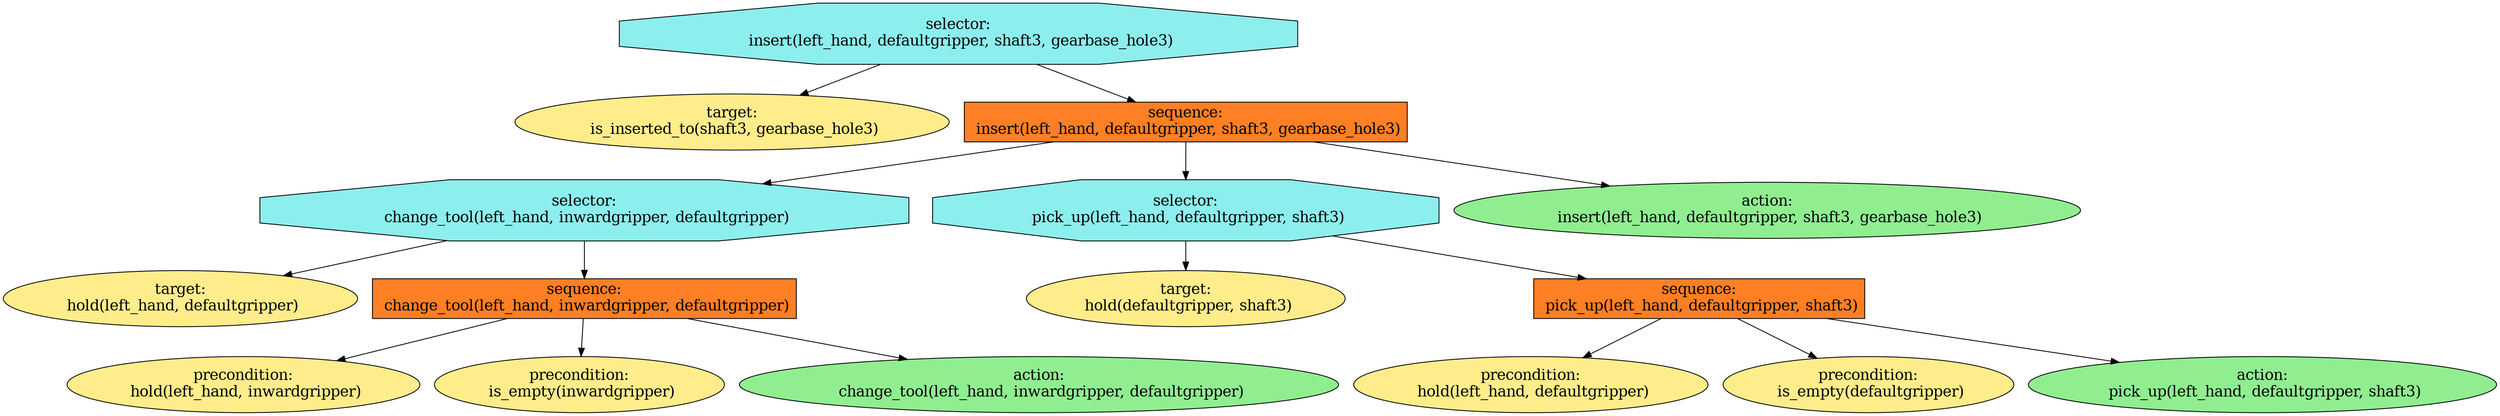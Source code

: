 digraph pastafarianism {
ordering=out;
graph [fontname="times-roman"];
node [fontname="times-roman"];
edge [fontname="times-roman"];
"selector:
 insert(left_hand, defaultgripper, shaft3, gearbase_hole3)" [fillcolor=darkslategray2, fontcolor=black, fontsize=18, label="selector:
 insert(left_hand, defaultgripper, shaft3, gearbase_hole3)", shape=octagon, style=filled];
"target:
 is_inserted_to(shaft3, gearbase_hole3)" [fillcolor=lightgoldenrod1, fontcolor=black, fontsize=18, label="target:
 is_inserted_to(shaft3, gearbase_hole3)", shape=ellipse, style=filled];
"selector:
 insert(left_hand, defaultgripper, shaft3, gearbase_hole3)" -> "target:
 is_inserted_to(shaft3, gearbase_hole3)";
"sequence:
 insert(left_hand, defaultgripper, shaft3, gearbase_hole3)" [fillcolor=chocolate1, fontcolor=black, fontsize=18, label="sequence:
 insert(left_hand, defaultgripper, shaft3, gearbase_hole3)", shape=box, style=filled];
"selector:
 insert(left_hand, defaultgripper, shaft3, gearbase_hole3)" -> "sequence:
 insert(left_hand, defaultgripper, shaft3, gearbase_hole3)";
"selector:
 change_tool(left_hand, inwardgripper, defaultgripper)" [fillcolor=darkslategray2, fontcolor=black, fontsize=18, label="selector:
 change_tool(left_hand, inwardgripper, defaultgripper)", shape=octagon, style=filled];
"sequence:
 insert(left_hand, defaultgripper, shaft3, gearbase_hole3)" -> "selector:
 change_tool(left_hand, inwardgripper, defaultgripper)";
"target:
 hold(left_hand, defaultgripper)" [fillcolor=lightgoldenrod1, fontcolor=black, fontsize=18, label="target:
 hold(left_hand, defaultgripper)", shape=ellipse, style=filled];
"selector:
 change_tool(left_hand, inwardgripper, defaultgripper)" -> "target:
 hold(left_hand, defaultgripper)";
"sequence:
 change_tool(left_hand, inwardgripper, defaultgripper)" [fillcolor=chocolate1, fontcolor=black, fontsize=18, label="sequence:
 change_tool(left_hand, inwardgripper, defaultgripper)", shape=box, style=filled];
"selector:
 change_tool(left_hand, inwardgripper, defaultgripper)" -> "sequence:
 change_tool(left_hand, inwardgripper, defaultgripper)";
"precondition:
 hold(left_hand, inwardgripper)" [fillcolor=lightgoldenrod1, fontcolor=black, fontsize=18, label="precondition:
 hold(left_hand, inwardgripper)", shape=ellipse, style=filled];
"sequence:
 change_tool(left_hand, inwardgripper, defaultgripper)" -> "precondition:
 hold(left_hand, inwardgripper)";
"precondition:
 is_empty(inwardgripper)" [fillcolor=lightgoldenrod1, fontcolor=black, fontsize=18, label="precondition:
 is_empty(inwardgripper)", shape=ellipse, style=filled];
"sequence:
 change_tool(left_hand, inwardgripper, defaultgripper)" -> "precondition:
 is_empty(inwardgripper)";
"action:
 change_tool(left_hand, inwardgripper, defaultgripper)" [fillcolor=lightgreen, fontcolor=black, fontsize=18, label="action:
 change_tool(left_hand, inwardgripper, defaultgripper)", shape=ellipse, style=filled];
"sequence:
 change_tool(left_hand, inwardgripper, defaultgripper)" -> "action:
 change_tool(left_hand, inwardgripper, defaultgripper)";
"selector:
 pick_up(left_hand, defaultgripper, shaft3)" [fillcolor=darkslategray2, fontcolor=black, fontsize=18, label="selector:
 pick_up(left_hand, defaultgripper, shaft3)", shape=octagon, style=filled];
"sequence:
 insert(left_hand, defaultgripper, shaft3, gearbase_hole3)" -> "selector:
 pick_up(left_hand, defaultgripper, shaft3)";
"target:
 hold(defaultgripper, shaft3)" [fillcolor=lightgoldenrod1, fontcolor=black, fontsize=18, label="target:
 hold(defaultgripper, shaft3)", shape=ellipse, style=filled];
"selector:
 pick_up(left_hand, defaultgripper, shaft3)" -> "target:
 hold(defaultgripper, shaft3)";
"sequence:
 pick_up(left_hand, defaultgripper, shaft3)" [fillcolor=chocolate1, fontcolor=black, fontsize=18, label="sequence:
 pick_up(left_hand, defaultgripper, shaft3)", shape=box, style=filled];
"selector:
 pick_up(left_hand, defaultgripper, shaft3)" -> "sequence:
 pick_up(left_hand, defaultgripper, shaft3)";
"precondition:
 hold(left_hand, defaultgripper)" [fillcolor=lightgoldenrod1, fontcolor=black, fontsize=18, label="precondition:
 hold(left_hand, defaultgripper)", shape=ellipse, style=filled];
"sequence:
 pick_up(left_hand, defaultgripper, shaft3)" -> "precondition:
 hold(left_hand, defaultgripper)";
"precondition:
 is_empty(defaultgripper)" [fillcolor=lightgoldenrod1, fontcolor=black, fontsize=18, label="precondition:
 is_empty(defaultgripper)", shape=ellipse, style=filled];
"sequence:
 pick_up(left_hand, defaultgripper, shaft3)" -> "precondition:
 is_empty(defaultgripper)";
"action:
 pick_up(left_hand, defaultgripper, shaft3)" [fillcolor=lightgreen, fontcolor=black, fontsize=18, label="action:
 pick_up(left_hand, defaultgripper, shaft3)", shape=ellipse, style=filled];
"sequence:
 pick_up(left_hand, defaultgripper, shaft3)" -> "action:
 pick_up(left_hand, defaultgripper, shaft3)";
"action:
 insert(left_hand, defaultgripper, shaft3, gearbase_hole3)" [fillcolor=lightgreen, fontcolor=black, fontsize=18, label="action:
 insert(left_hand, defaultgripper, shaft3, gearbase_hole3)", shape=ellipse, style=filled];
"sequence:
 insert(left_hand, defaultgripper, shaft3, gearbase_hole3)" -> "action:
 insert(left_hand, defaultgripper, shaft3, gearbase_hole3)";
}
